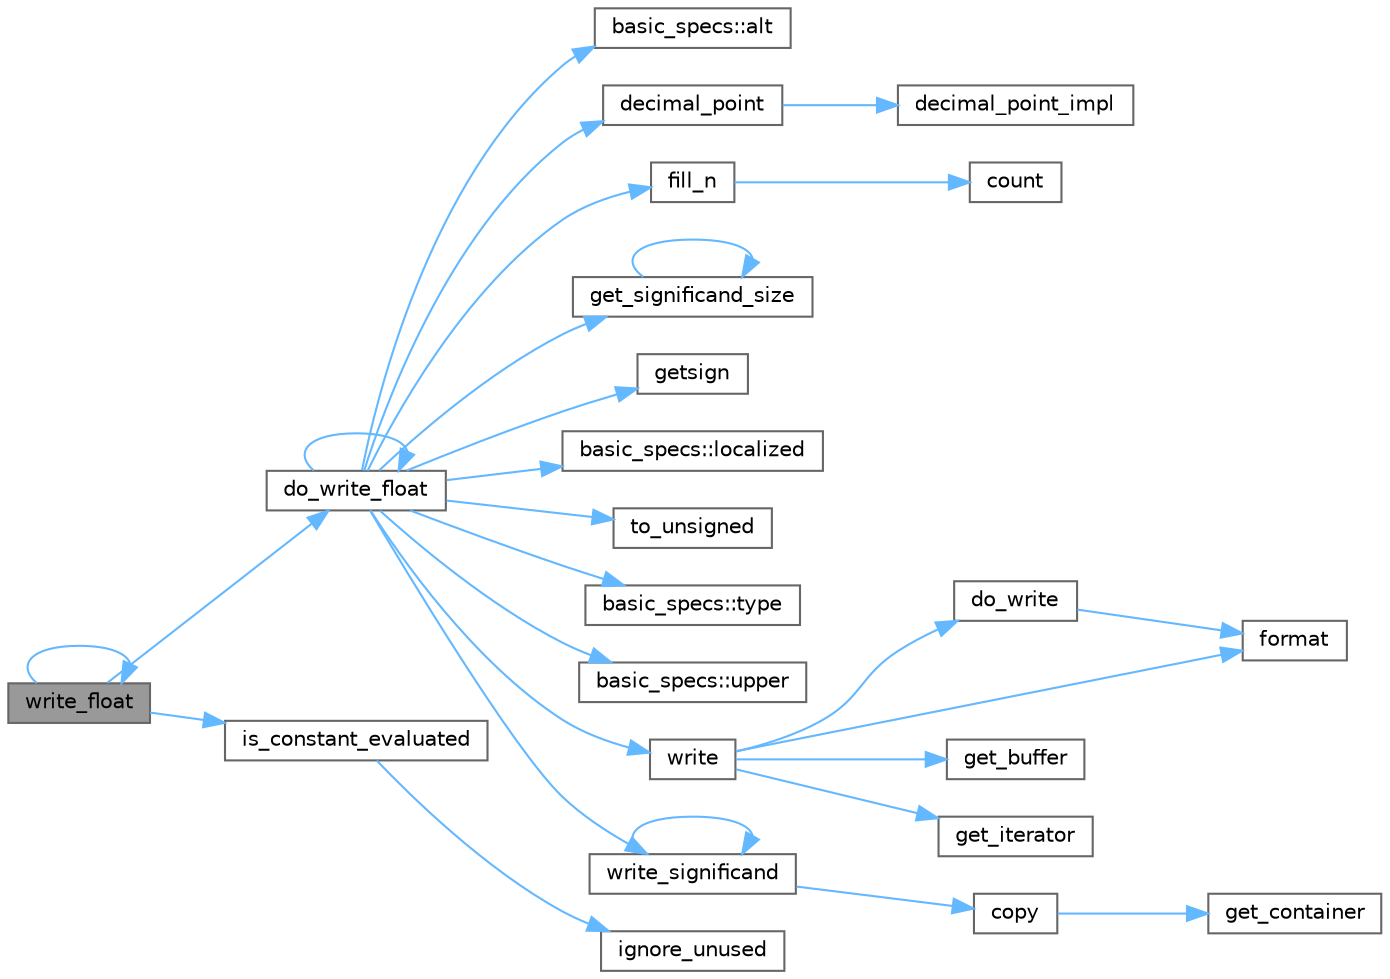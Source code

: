 digraph "write_float"
{
 // LATEX_PDF_SIZE
  bgcolor="transparent";
  edge [fontname=Helvetica,fontsize=10,labelfontname=Helvetica,labelfontsize=10];
  node [fontname=Helvetica,fontsize=10,shape=box,height=0.2,width=0.4];
  rankdir="LR";
  Node1 [id="Node000001",label="write_float",height=0.2,width=0.4,color="gray40", fillcolor="grey60", style="filled", fontcolor="black",tooltip=" "];
  Node1 -> Node2 [id="edge1_Node000001_Node000002",color="steelblue1",style="solid",tooltip=" "];
  Node2 [id="Node000002",label="do_write_float",height=0.2,width=0.4,color="grey40", fillcolor="white", style="filled",URL="$namespacedetail.html#a786e0235254992b5fef772243b3423ad",tooltip=" "];
  Node2 -> Node3 [id="edge2_Node000002_Node000003",color="steelblue1",style="solid",tooltip=" "];
  Node3 [id="Node000003",label="basic_specs::alt",height=0.2,width=0.4,color="grey40", fillcolor="white", style="filled",URL="$classbasic__specs.html#a918289b1c2dce5a2b1092282e1221683",tooltip=" "];
  Node2 -> Node4 [id="edge3_Node000002_Node000004",color="steelblue1",style="solid",tooltip=" "];
  Node4 [id="Node000004",label="decimal_point",height=0.2,width=0.4,color="grey40", fillcolor="white", style="filled",URL="$namespacedetail.html#a1a7fac5647c3de7ab898d6fc7137ec89",tooltip=" "];
  Node4 -> Node5 [id="edge4_Node000004_Node000005",color="steelblue1",style="solid",tooltip=" "];
  Node5 [id="Node000005",label="decimal_point_impl",height=0.2,width=0.4,color="grey40", fillcolor="white", style="filled",URL="$namespacedetail.html#a99196186ef24af1265a8eee16cbecabe",tooltip=" "];
  Node2 -> Node2 [id="edge5_Node000002_Node000002",color="steelblue1",style="solid",tooltip=" "];
  Node2 -> Node6 [id="edge6_Node000002_Node000006",color="steelblue1",style="solid",tooltip=" "];
  Node6 [id="Node000006",label="fill_n",height=0.2,width=0.4,color="grey40", fillcolor="white", style="filled",URL="$namespacedetail.html#af3d706bc2c37ac0292283704aadc4149",tooltip=" "];
  Node6 -> Node7 [id="edge7_Node000006_Node000007",color="steelblue1",style="solid",tooltip=" "];
  Node7 [id="Node000007",label="count",height=0.2,width=0.4,color="grey40", fillcolor="white", style="filled",URL="$namespacedetail.html#a25e934f3e2c5280160c34cb21a8db91c",tooltip=" "];
  Node2 -> Node8 [id="edge8_Node000002_Node000008",color="steelblue1",style="solid",tooltip=" "];
  Node8 [id="Node000008",label="get_significand_size",height=0.2,width=0.4,color="grey40", fillcolor="white", style="filled",URL="$namespacedetail.html#af70ad1fdd33d64dc6630f9cc41a2a7c1",tooltip=" "];
  Node8 -> Node8 [id="edge9_Node000008_Node000008",color="steelblue1",style="solid",tooltip=" "];
  Node2 -> Node9 [id="edge10_Node000002_Node000009",color="steelblue1",style="solid",tooltip=" "];
  Node9 [id="Node000009",label="getsign",height=0.2,width=0.4,color="grey40", fillcolor="white", style="filled",URL="$namespacedetail.html#ad660a4c2295a19df1ccf68de40f29204",tooltip=" "];
  Node2 -> Node10 [id="edge11_Node000002_Node000010",color="steelblue1",style="solid",tooltip=" "];
  Node10 [id="Node000010",label="basic_specs::localized",height=0.2,width=0.4,color="grey40", fillcolor="white", style="filled",URL="$classbasic__specs.html#ab3fc046b5dbb30780b33dbfdeaf87f41",tooltip=" "];
  Node2 -> Node11 [id="edge12_Node000002_Node000011",color="steelblue1",style="solid",tooltip=" "];
  Node11 [id="Node000011",label="to_unsigned",height=0.2,width=0.4,color="grey40", fillcolor="white", style="filled",URL="$namespacedetail.html#a99ea2582e6e3388c7c7b0d58027cbe0b",tooltip=" "];
  Node2 -> Node12 [id="edge13_Node000002_Node000012",color="steelblue1",style="solid",tooltip=" "];
  Node12 [id="Node000012",label="basic_specs::type",height=0.2,width=0.4,color="grey40", fillcolor="white", style="filled",URL="$classbasic__specs.html#a175cd4d8dcaa365b0766132b414dfce4",tooltip=" "];
  Node2 -> Node13 [id="edge14_Node000002_Node000013",color="steelblue1",style="solid",tooltip=" "];
  Node13 [id="Node000013",label="basic_specs::upper",height=0.2,width=0.4,color="grey40", fillcolor="white", style="filled",URL="$classbasic__specs.html#a6caa7f8167f070aba5c35a4870488f35",tooltip=" "];
  Node2 -> Node14 [id="edge15_Node000002_Node000014",color="steelblue1",style="solid",tooltip=" "];
  Node14 [id="Node000014",label="write",height=0.2,width=0.4,color="grey40", fillcolor="white", style="filled",URL="$namespacedetail.html#abb5bb7d57c9cc36020fa5c0bc10fa57a",tooltip=" "];
  Node14 -> Node15 [id="edge16_Node000014_Node000015",color="steelblue1",style="solid",tooltip=" "];
  Node15 [id="Node000015",label="do_write",height=0.2,width=0.4,color="grey40", fillcolor="white", style="filled",URL="$namespacedetail.html#aa599006d5579cc1efe74d57fc8f13486",tooltip=" "];
  Node15 -> Node16 [id="edge17_Node000015_Node000016",color="steelblue1",style="solid",tooltip=" "];
  Node16 [id="Node000016",label="format",height=0.2,width=0.4,color="grey40", fillcolor="white", style="filled",URL="$color_8h.html#a12b134d4f21276bc7e0473bd2cdb1c9c",tooltip="Formats arguments and returns the result as a string using ANSI escape sequences to specify text form..."];
  Node14 -> Node16 [id="edge18_Node000014_Node000016",color="steelblue1",style="solid",tooltip=" "];
  Node14 -> Node17 [id="edge19_Node000014_Node000017",color="steelblue1",style="solid",tooltip=" "];
  Node17 [id="Node000017",label="get_buffer",height=0.2,width=0.4,color="grey40", fillcolor="white", style="filled",URL="$namespacedetail.html#a24cf13eee2e2f21b4ace6908bb675f83",tooltip=" "];
  Node14 -> Node18 [id="edge20_Node000014_Node000018",color="steelblue1",style="solid",tooltip=" "];
  Node18 [id="Node000018",label="get_iterator",height=0.2,width=0.4,color="grey40", fillcolor="white", style="filled",URL="$namespacedetail.html#a768fb651f0fd1f8bf43076caaea18ad2",tooltip=" "];
  Node2 -> Node19 [id="edge21_Node000002_Node000019",color="steelblue1",style="solid",tooltip=" "];
  Node19 [id="Node000019",label="write_significand",height=0.2,width=0.4,color="grey40", fillcolor="white", style="filled",URL="$namespacedetail.html#ab2321dd7ce54caf7404a5001c6aca3f0",tooltip=" "];
  Node19 -> Node20 [id="edge22_Node000019_Node000020",color="steelblue1",style="solid",tooltip=" "];
  Node20 [id="Node000020",label="copy",height=0.2,width=0.4,color="grey40", fillcolor="white", style="filled",URL="$namespacedetail.html#a424ac455d7b099551299db1be2e6e355",tooltip=" "];
  Node20 -> Node21 [id="edge23_Node000020_Node000021",color="steelblue1",style="solid",tooltip=" "];
  Node21 [id="Node000021",label="get_container",height=0.2,width=0.4,color="grey40", fillcolor="white", style="filled",URL="$namespacedetail.html#a2fad900275a3d2338d5393a4a5c38d92",tooltip=" "];
  Node19 -> Node19 [id="edge24_Node000019_Node000019",color="steelblue1",style="solid",tooltip=" "];
  Node1 -> Node22 [id="edge25_Node000001_Node000022",color="steelblue1",style="solid",tooltip=" "];
  Node22 [id="Node000022",label="is_constant_evaluated",height=0.2,width=0.4,color="grey40", fillcolor="white", style="filled",URL="$namespacedetail.html#aa88c553e0935b1aa6f21ac8045cf2335",tooltip=" "];
  Node22 -> Node23 [id="edge26_Node000022_Node000023",color="steelblue1",style="solid",tooltip=" "];
  Node23 [id="Node000023",label="ignore_unused",height=0.2,width=0.4,color="grey40", fillcolor="white", style="filled",URL="$namespacedetail.html#a039aa82d5bc3557c97ae98da6aec04ce",tooltip=" "];
  Node1 -> Node1 [id="edge27_Node000001_Node000001",color="steelblue1",style="solid",tooltip=" "];
}
